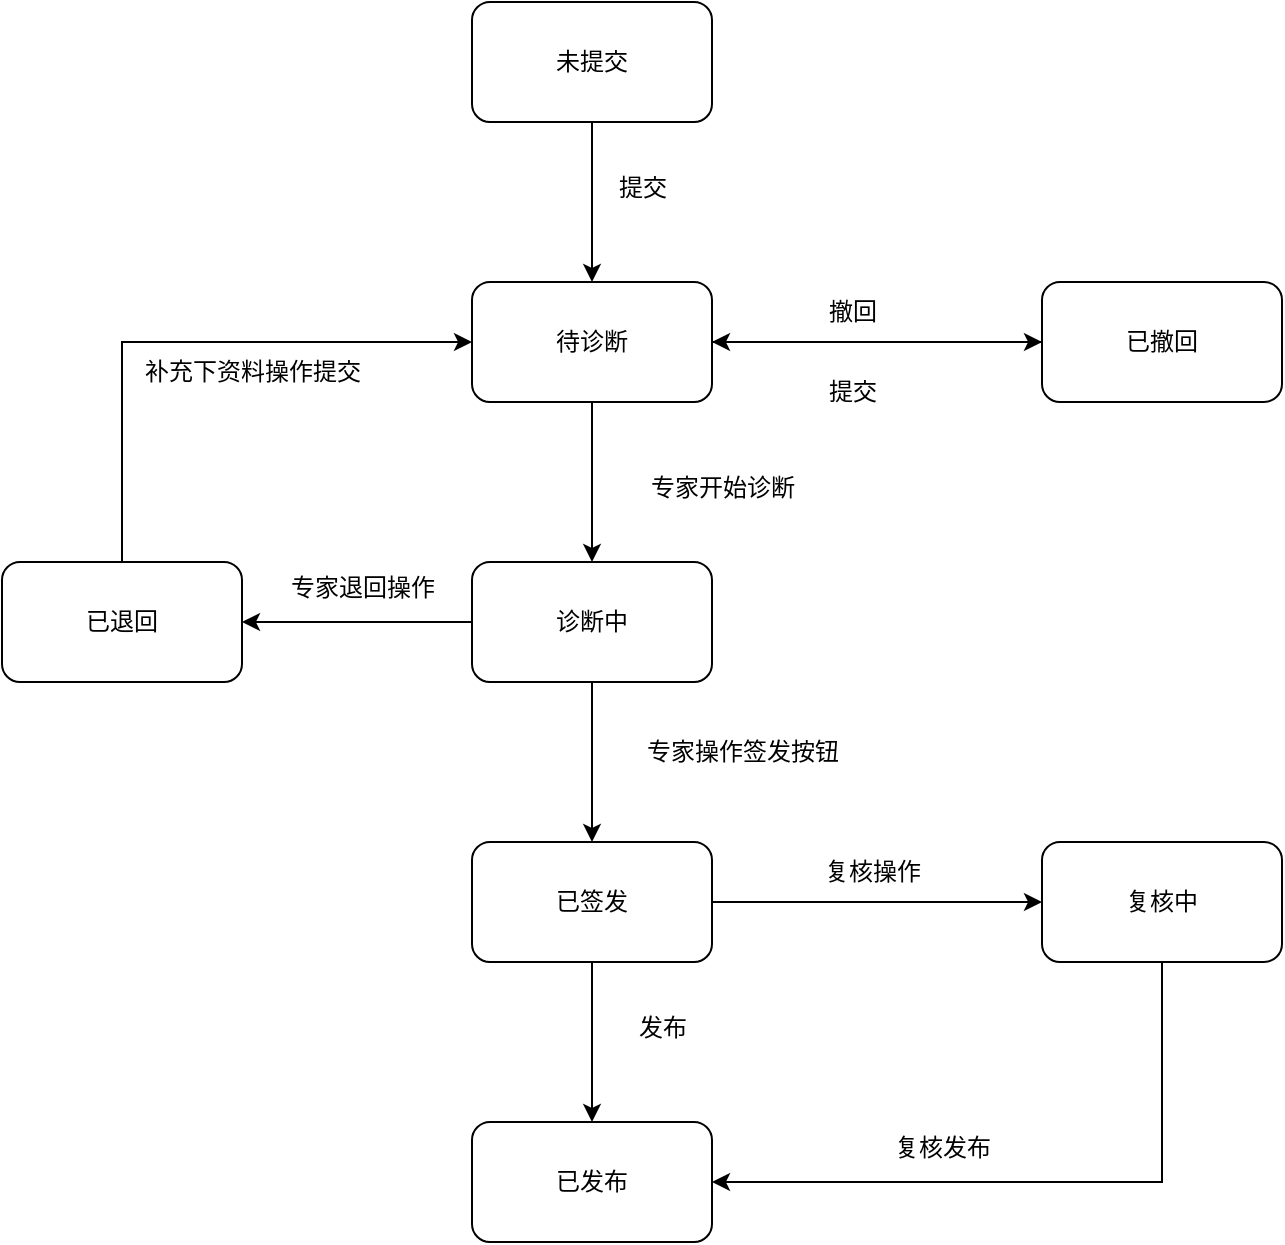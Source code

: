 <mxfile version="21.7.4" type="github">
  <diagram id="C5RBs43oDa-KdzZeNtuy" name="Page-1">
    <mxGraphModel dx="1434" dy="708" grid="1" gridSize="10" guides="1" tooltips="1" connect="1" arrows="1" fold="1" page="1" pageScale="1" pageWidth="827" pageHeight="1169" math="0" shadow="0">
      <root>
        <mxCell id="WIyWlLk6GJQsqaUBKTNV-0" />
        <mxCell id="WIyWlLk6GJQsqaUBKTNV-1" parent="WIyWlLk6GJQsqaUBKTNV-0" />
        <mxCell id="YT1aZx3LxSvRVwq9kxNc-33" value="" style="edgeStyle=orthogonalEdgeStyle;rounded=0;orthogonalLoop=1;jettySize=auto;html=1;" edge="1" parent="WIyWlLk6GJQsqaUBKTNV-1" source="YT1aZx3LxSvRVwq9kxNc-30" target="YT1aZx3LxSvRVwq9kxNc-32">
          <mxGeometry relative="1" as="geometry" />
        </mxCell>
        <mxCell id="YT1aZx3LxSvRVwq9kxNc-30" value="未提交" style="rounded=1;whiteSpace=wrap;html=1;" vertex="1" parent="WIyWlLk6GJQsqaUBKTNV-1">
          <mxGeometry x="315" y="80" width="120" height="60" as="geometry" />
        </mxCell>
        <mxCell id="YT1aZx3LxSvRVwq9kxNc-36" value="" style="edgeStyle=orthogonalEdgeStyle;rounded=0;orthogonalLoop=1;jettySize=auto;html=1;" edge="1" parent="WIyWlLk6GJQsqaUBKTNV-1" source="YT1aZx3LxSvRVwq9kxNc-32" target="YT1aZx3LxSvRVwq9kxNc-35">
          <mxGeometry relative="1" as="geometry" />
        </mxCell>
        <mxCell id="YT1aZx3LxSvRVwq9kxNc-43" value="" style="edgeStyle=orthogonalEdgeStyle;rounded=0;orthogonalLoop=1;jettySize=auto;html=1;" edge="1" parent="WIyWlLk6GJQsqaUBKTNV-1" source="YT1aZx3LxSvRVwq9kxNc-32" target="YT1aZx3LxSvRVwq9kxNc-42">
          <mxGeometry relative="1" as="geometry" />
        </mxCell>
        <mxCell id="YT1aZx3LxSvRVwq9kxNc-32" value="待诊断" style="rounded=1;whiteSpace=wrap;html=1;" vertex="1" parent="WIyWlLk6GJQsqaUBKTNV-1">
          <mxGeometry x="315" y="220" width="120" height="60" as="geometry" />
        </mxCell>
        <mxCell id="YT1aZx3LxSvRVwq9kxNc-34" value="提交" style="text;html=1;align=center;verticalAlign=middle;resizable=0;points=[];autosize=1;strokeColor=none;fillColor=none;" vertex="1" parent="WIyWlLk6GJQsqaUBKTNV-1">
          <mxGeometry x="375" y="158" width="50" height="30" as="geometry" />
        </mxCell>
        <mxCell id="YT1aZx3LxSvRVwq9kxNc-40" style="edgeStyle=orthogonalEdgeStyle;rounded=0;orthogonalLoop=1;jettySize=auto;html=1;entryX=1;entryY=0.5;entryDx=0;entryDy=0;" edge="1" parent="WIyWlLk6GJQsqaUBKTNV-1" source="YT1aZx3LxSvRVwq9kxNc-35" target="YT1aZx3LxSvRVwq9kxNc-32">
          <mxGeometry relative="1" as="geometry" />
        </mxCell>
        <mxCell id="YT1aZx3LxSvRVwq9kxNc-35" value="已撤回" style="rounded=1;whiteSpace=wrap;html=1;" vertex="1" parent="WIyWlLk6GJQsqaUBKTNV-1">
          <mxGeometry x="600" y="220" width="120" height="60" as="geometry" />
        </mxCell>
        <mxCell id="YT1aZx3LxSvRVwq9kxNc-37" value="撤回" style="text;html=1;align=center;verticalAlign=middle;resizable=0;points=[];autosize=1;strokeColor=none;fillColor=none;" vertex="1" parent="WIyWlLk6GJQsqaUBKTNV-1">
          <mxGeometry x="480" y="220" width="50" height="30" as="geometry" />
        </mxCell>
        <mxCell id="YT1aZx3LxSvRVwq9kxNc-39" value="提交" style="text;html=1;align=center;verticalAlign=middle;resizable=0;points=[];autosize=1;strokeColor=none;fillColor=none;" vertex="1" parent="WIyWlLk6GJQsqaUBKTNV-1">
          <mxGeometry x="480" y="260" width="50" height="30" as="geometry" />
        </mxCell>
        <mxCell id="YT1aZx3LxSvRVwq9kxNc-51" value="" style="edgeStyle=orthogonalEdgeStyle;rounded=0;orthogonalLoop=1;jettySize=auto;html=1;" edge="1" parent="WIyWlLk6GJQsqaUBKTNV-1" source="YT1aZx3LxSvRVwq9kxNc-42" target="YT1aZx3LxSvRVwq9kxNc-50">
          <mxGeometry relative="1" as="geometry" />
        </mxCell>
        <mxCell id="YT1aZx3LxSvRVwq9kxNc-59" value="" style="edgeStyle=orthogonalEdgeStyle;rounded=0;orthogonalLoop=1;jettySize=auto;html=1;" edge="1" parent="WIyWlLk6GJQsqaUBKTNV-1" source="YT1aZx3LxSvRVwq9kxNc-42" target="YT1aZx3LxSvRVwq9kxNc-58">
          <mxGeometry relative="1" as="geometry" />
        </mxCell>
        <mxCell id="YT1aZx3LxSvRVwq9kxNc-42" value="诊断中" style="whiteSpace=wrap;html=1;rounded=1;" vertex="1" parent="WIyWlLk6GJQsqaUBKTNV-1">
          <mxGeometry x="315" y="360" width="120" height="60" as="geometry" />
        </mxCell>
        <mxCell id="YT1aZx3LxSvRVwq9kxNc-44" value="专家开始诊断" style="text;html=1;align=center;verticalAlign=middle;resizable=0;points=[];autosize=1;strokeColor=none;fillColor=none;" vertex="1" parent="WIyWlLk6GJQsqaUBKTNV-1">
          <mxGeometry x="390" y="308" width="100" height="30" as="geometry" />
        </mxCell>
        <mxCell id="YT1aZx3LxSvRVwq9kxNc-55" value="" style="edgeStyle=orthogonalEdgeStyle;rounded=0;orthogonalLoop=1;jettySize=auto;html=1;" edge="1" parent="WIyWlLk6GJQsqaUBKTNV-1" source="YT1aZx3LxSvRVwq9kxNc-50" target="YT1aZx3LxSvRVwq9kxNc-54">
          <mxGeometry relative="1" as="geometry" />
        </mxCell>
        <mxCell id="YT1aZx3LxSvRVwq9kxNc-64" value="" style="edgeStyle=orthogonalEdgeStyle;rounded=0;orthogonalLoop=1;jettySize=auto;html=1;" edge="1" parent="WIyWlLk6GJQsqaUBKTNV-1" source="YT1aZx3LxSvRVwq9kxNc-50" target="YT1aZx3LxSvRVwq9kxNc-63">
          <mxGeometry relative="1" as="geometry" />
        </mxCell>
        <mxCell id="YT1aZx3LxSvRVwq9kxNc-50" value="已签发" style="whiteSpace=wrap;html=1;rounded=1;" vertex="1" parent="WIyWlLk6GJQsqaUBKTNV-1">
          <mxGeometry x="315" y="500" width="120" height="60" as="geometry" />
        </mxCell>
        <mxCell id="YT1aZx3LxSvRVwq9kxNc-52" value="专家操作签发按钮&lt;br&gt;" style="text;html=1;align=center;verticalAlign=middle;resizable=0;points=[];autosize=1;strokeColor=none;fillColor=none;" vertex="1" parent="WIyWlLk6GJQsqaUBKTNV-1">
          <mxGeometry x="390" y="440" width="120" height="30" as="geometry" />
        </mxCell>
        <mxCell id="YT1aZx3LxSvRVwq9kxNc-54" value="已发布" style="whiteSpace=wrap;html=1;rounded=1;" vertex="1" parent="WIyWlLk6GJQsqaUBKTNV-1">
          <mxGeometry x="315" y="640" width="120" height="60" as="geometry" />
        </mxCell>
        <mxCell id="YT1aZx3LxSvRVwq9kxNc-56" value="发布" style="text;html=1;align=center;verticalAlign=middle;resizable=0;points=[];autosize=1;strokeColor=none;fillColor=none;" vertex="1" parent="WIyWlLk6GJQsqaUBKTNV-1">
          <mxGeometry x="385" y="578" width="50" height="30" as="geometry" />
        </mxCell>
        <mxCell id="YT1aZx3LxSvRVwq9kxNc-61" style="edgeStyle=orthogonalEdgeStyle;rounded=0;orthogonalLoop=1;jettySize=auto;html=1;entryX=0;entryY=0.5;entryDx=0;entryDy=0;" edge="1" parent="WIyWlLk6GJQsqaUBKTNV-1" source="YT1aZx3LxSvRVwq9kxNc-58" target="YT1aZx3LxSvRVwq9kxNc-32">
          <mxGeometry relative="1" as="geometry">
            <mxPoint x="140" y="240" as="targetPoint" />
            <Array as="points">
              <mxPoint x="140" y="250" />
            </Array>
          </mxGeometry>
        </mxCell>
        <mxCell id="YT1aZx3LxSvRVwq9kxNc-58" value="已退回" style="whiteSpace=wrap;html=1;rounded=1;" vertex="1" parent="WIyWlLk6GJQsqaUBKTNV-1">
          <mxGeometry x="80" y="360" width="120" height="60" as="geometry" />
        </mxCell>
        <mxCell id="YT1aZx3LxSvRVwq9kxNc-60" value="专家退回操作" style="text;html=1;align=center;verticalAlign=middle;resizable=0;points=[];autosize=1;strokeColor=none;fillColor=none;" vertex="1" parent="WIyWlLk6GJQsqaUBKTNV-1">
          <mxGeometry x="210" y="358" width="100" height="30" as="geometry" />
        </mxCell>
        <mxCell id="YT1aZx3LxSvRVwq9kxNc-62" value="补充下资料操作提交" style="text;html=1;align=center;verticalAlign=middle;resizable=0;points=[];autosize=1;strokeColor=none;fillColor=none;" vertex="1" parent="WIyWlLk6GJQsqaUBKTNV-1">
          <mxGeometry x="140" y="250" width="130" height="30" as="geometry" />
        </mxCell>
        <mxCell id="YT1aZx3LxSvRVwq9kxNc-66" style="edgeStyle=orthogonalEdgeStyle;rounded=0;orthogonalLoop=1;jettySize=auto;html=1;entryX=1;entryY=0.5;entryDx=0;entryDy=0;" edge="1" parent="WIyWlLk6GJQsqaUBKTNV-1" source="YT1aZx3LxSvRVwq9kxNc-63" target="YT1aZx3LxSvRVwq9kxNc-54">
          <mxGeometry relative="1" as="geometry">
            <mxPoint x="660" y="690" as="targetPoint" />
            <Array as="points">
              <mxPoint x="660" y="670" />
            </Array>
          </mxGeometry>
        </mxCell>
        <mxCell id="YT1aZx3LxSvRVwq9kxNc-63" value="复核中" style="whiteSpace=wrap;html=1;rounded=1;" vertex="1" parent="WIyWlLk6GJQsqaUBKTNV-1">
          <mxGeometry x="600" y="500" width="120" height="60" as="geometry" />
        </mxCell>
        <mxCell id="YT1aZx3LxSvRVwq9kxNc-65" value="复核操作" style="text;html=1;align=center;verticalAlign=middle;resizable=0;points=[];autosize=1;strokeColor=none;fillColor=none;" vertex="1" parent="WIyWlLk6GJQsqaUBKTNV-1">
          <mxGeometry x="480" y="500" width="70" height="30" as="geometry" />
        </mxCell>
        <mxCell id="YT1aZx3LxSvRVwq9kxNc-67" value="复核发布&lt;br&gt;" style="text;html=1;align=center;verticalAlign=middle;resizable=0;points=[];autosize=1;strokeColor=none;fillColor=none;" vertex="1" parent="WIyWlLk6GJQsqaUBKTNV-1">
          <mxGeometry x="515" y="638" width="70" height="30" as="geometry" />
        </mxCell>
      </root>
    </mxGraphModel>
  </diagram>
</mxfile>
